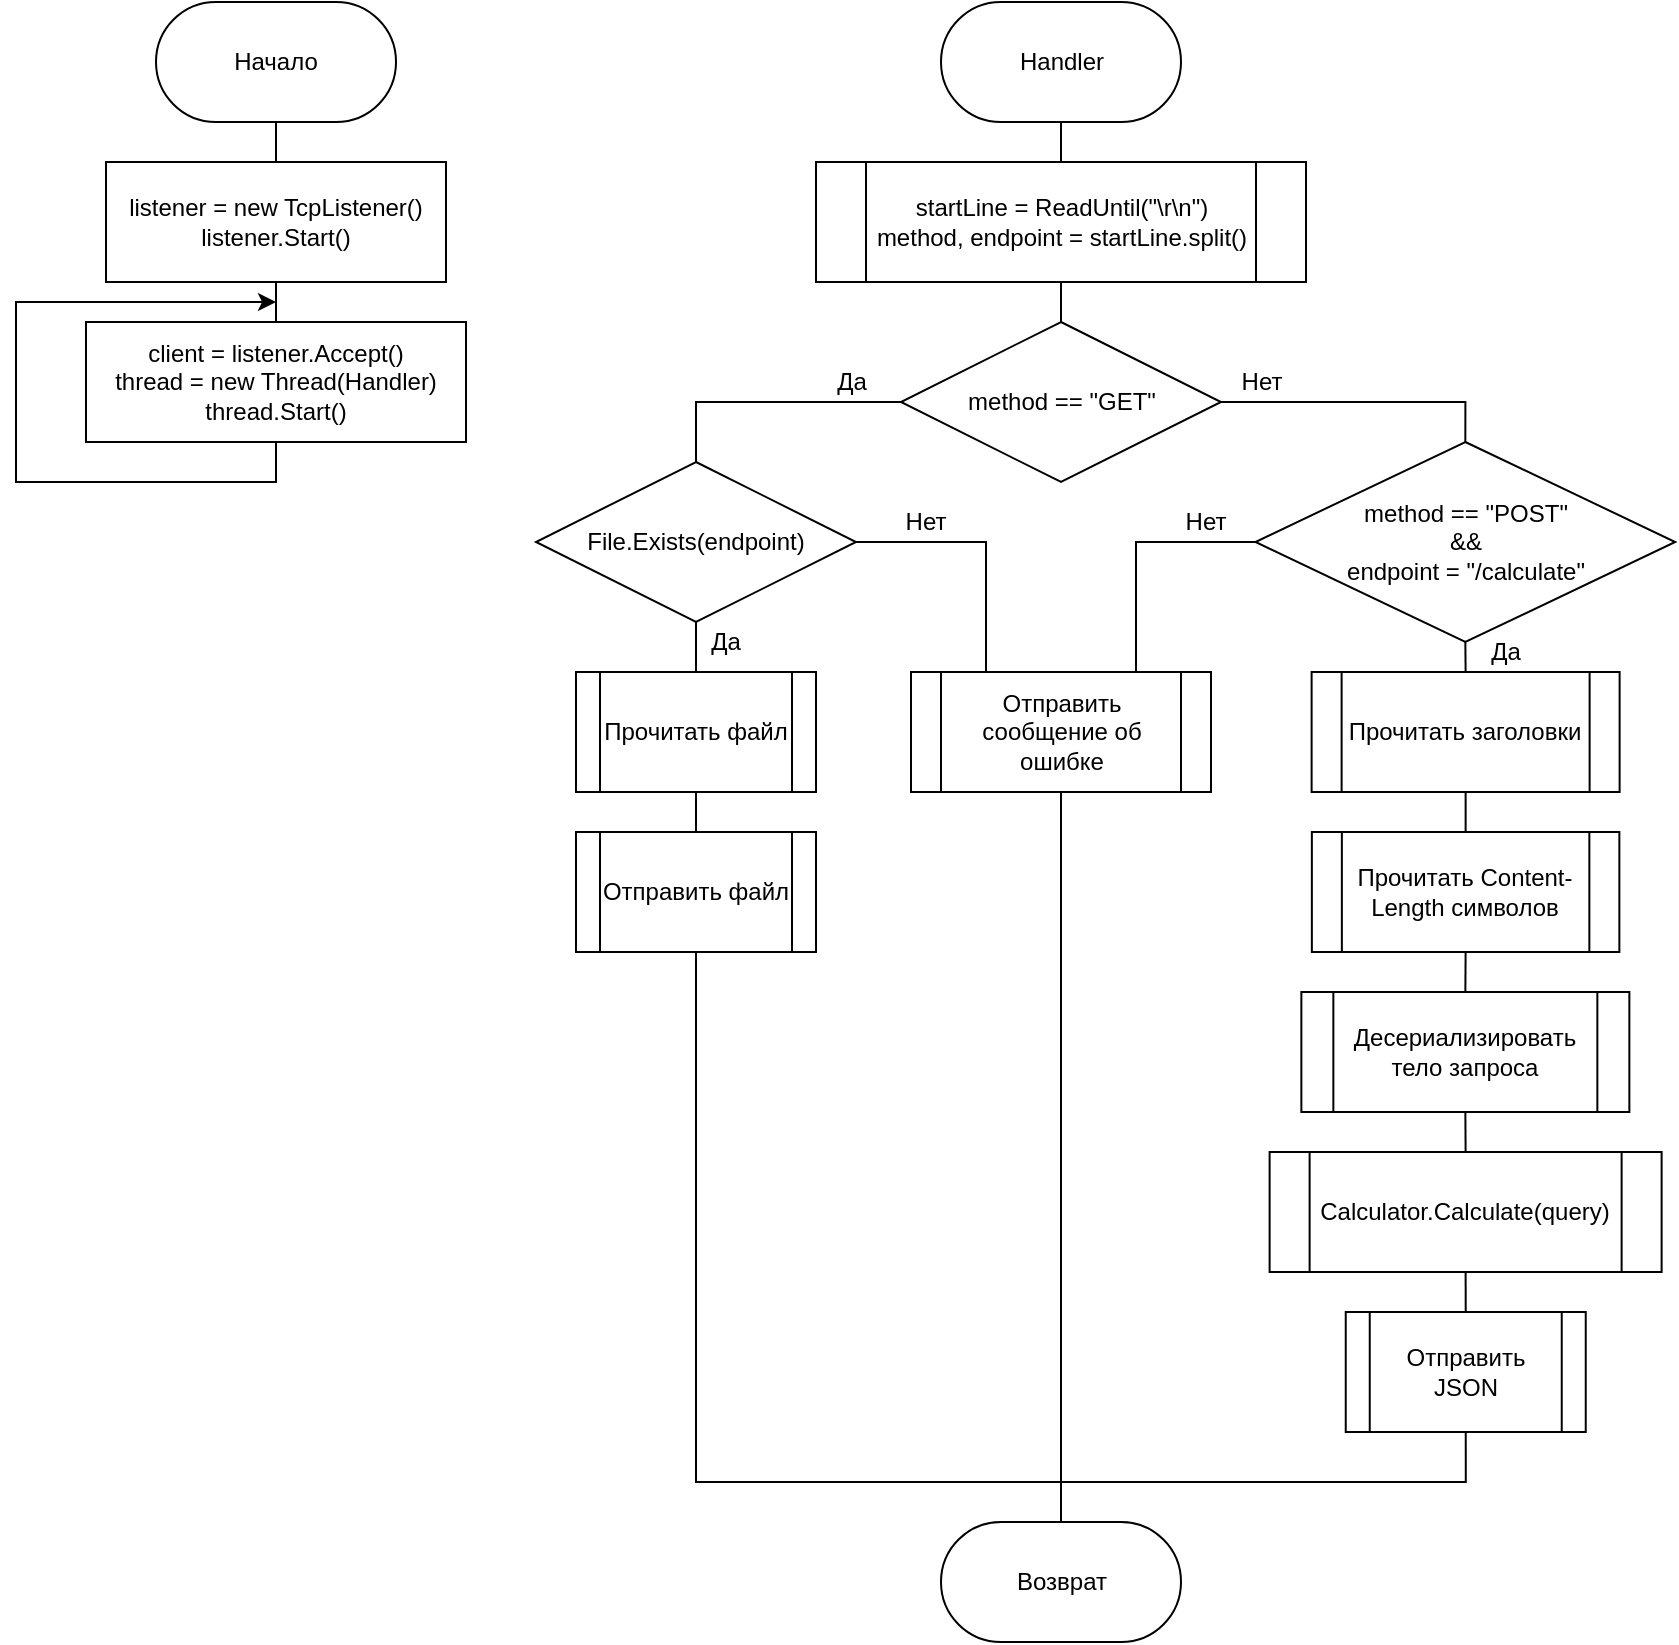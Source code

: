 <mxfile version="24.7.12">
  <diagram name="Страница — 1" id="eltNZ81lT7cubOJbhd-_">
    <mxGraphModel dx="1195" dy="759" grid="1" gridSize="10" guides="1" tooltips="1" connect="1" arrows="1" fold="1" page="1" pageScale="1" pageWidth="827" pageHeight="1169" math="0" shadow="0">
      <root>
        <mxCell id="0" />
        <mxCell id="1" parent="0" />
        <mxCell id="jzaUXK3X9w-rGLijG_p6-7" style="edgeStyle=orthogonalEdgeStyle;rounded=0;orthogonalLoop=1;jettySize=auto;html=1;exitX=0.5;exitY=1;exitDx=0;exitDy=0;entryX=0.5;entryY=0;entryDx=0;entryDy=0;endArrow=none;endFill=0;" edge="1" parent="1" source="jzaUXK3X9w-rGLijG_p6-1" target="jzaUXK3X9w-rGLijG_p6-2">
          <mxGeometry relative="1" as="geometry" />
        </mxCell>
        <mxCell id="jzaUXK3X9w-rGLijG_p6-1" value="Начало" style="rounded=1;whiteSpace=wrap;html=1;arcSize=50;" vertex="1" parent="1">
          <mxGeometry x="240" y="130" width="120" height="60" as="geometry" />
        </mxCell>
        <mxCell id="jzaUXK3X9w-rGLijG_p6-8" style="edgeStyle=orthogonalEdgeStyle;rounded=0;orthogonalLoop=1;jettySize=auto;html=1;exitX=0.5;exitY=1;exitDx=0;exitDy=0;entryX=0.5;entryY=0;entryDx=0;entryDy=0;endArrow=none;endFill=0;" edge="1" parent="1" source="jzaUXK3X9w-rGLijG_p6-2" target="jzaUXK3X9w-rGLijG_p6-3">
          <mxGeometry relative="1" as="geometry" />
        </mxCell>
        <mxCell id="jzaUXK3X9w-rGLijG_p6-2" value="listener = new TcpListener()&lt;div&gt;listener.Start()&lt;/div&gt;" style="rounded=0;whiteSpace=wrap;html=1;" vertex="1" parent="1">
          <mxGeometry x="215" y="210" width="170" height="60" as="geometry" />
        </mxCell>
        <mxCell id="jzaUXK3X9w-rGLijG_p6-9" style="edgeStyle=orthogonalEdgeStyle;rounded=0;orthogonalLoop=1;jettySize=auto;html=1;exitX=0.5;exitY=1;exitDx=0;exitDy=0;" edge="1" parent="1" source="jzaUXK3X9w-rGLijG_p6-3">
          <mxGeometry relative="1" as="geometry">
            <mxPoint x="300" y="280" as="targetPoint" />
            <Array as="points">
              <mxPoint x="300" y="370" />
              <mxPoint x="170" y="370" />
              <mxPoint x="170" y="280" />
            </Array>
          </mxGeometry>
        </mxCell>
        <mxCell id="jzaUXK3X9w-rGLijG_p6-3" value="client = listener.Accept()&lt;div&gt;thread = new Thread(Handler)&lt;br&gt;&lt;div&gt;thread.Start()&lt;br&gt;&lt;/div&gt;&lt;/div&gt;" style="rounded=0;whiteSpace=wrap;html=1;" vertex="1" parent="1">
          <mxGeometry x="205" y="290" width="190" height="60" as="geometry" />
        </mxCell>
        <mxCell id="jzaUXK3X9w-rGLijG_p6-25" style="edgeStyle=orthogonalEdgeStyle;rounded=0;orthogonalLoop=1;jettySize=auto;html=1;exitX=0.5;exitY=1;exitDx=0;exitDy=0;entryX=0.5;entryY=0;entryDx=0;entryDy=0;endArrow=none;endFill=0;" edge="1" parent="1" source="jzaUXK3X9w-rGLijG_p6-10" target="jzaUXK3X9w-rGLijG_p6-11">
          <mxGeometry relative="1" as="geometry" />
        </mxCell>
        <mxCell id="jzaUXK3X9w-rGLijG_p6-10" value="Handler" style="rounded=1;whiteSpace=wrap;html=1;arcSize=50;" vertex="1" parent="1">
          <mxGeometry x="632.5" y="130" width="120" height="60" as="geometry" />
        </mxCell>
        <mxCell id="jzaUXK3X9w-rGLijG_p6-26" style="edgeStyle=orthogonalEdgeStyle;rounded=0;orthogonalLoop=1;jettySize=auto;html=1;exitX=0.5;exitY=1;exitDx=0;exitDy=0;entryX=0.5;entryY=0;entryDx=0;entryDy=0;endArrow=none;endFill=0;" edge="1" parent="1" source="jzaUXK3X9w-rGLijG_p6-11" target="jzaUXK3X9w-rGLijG_p6-13">
          <mxGeometry relative="1" as="geometry" />
        </mxCell>
        <mxCell id="jzaUXK3X9w-rGLijG_p6-11" value="startLine = ReadUntil(&quot;\r\n&quot;)&lt;div&gt;method, endpoint = startLine.split()&lt;/div&gt;" style="shape=process;whiteSpace=wrap;html=1;backgroundOutline=1;" vertex="1" parent="1">
          <mxGeometry x="570" y="210" width="245" height="60" as="geometry" />
        </mxCell>
        <mxCell id="jzaUXK3X9w-rGLijG_p6-28" style="edgeStyle=orthogonalEdgeStyle;rounded=0;orthogonalLoop=1;jettySize=auto;html=1;exitX=0;exitY=0.5;exitDx=0;exitDy=0;entryX=0.5;entryY=0;entryDx=0;entryDy=0;endArrow=none;endFill=0;" edge="1" parent="1" source="jzaUXK3X9w-rGLijG_p6-13" target="jzaUXK3X9w-rGLijG_p6-17">
          <mxGeometry relative="1" as="geometry" />
        </mxCell>
        <mxCell id="jzaUXK3X9w-rGLijG_p6-41" style="edgeStyle=orthogonalEdgeStyle;rounded=0;orthogonalLoop=1;jettySize=auto;html=1;exitX=1;exitY=0.5;exitDx=0;exitDy=0;entryX=0.5;entryY=0;entryDx=0;entryDy=0;endArrow=none;endFill=0;" edge="1" parent="1" source="jzaUXK3X9w-rGLijG_p6-13" target="jzaUXK3X9w-rGLijG_p6-18">
          <mxGeometry relative="1" as="geometry" />
        </mxCell>
        <mxCell id="jzaUXK3X9w-rGLijG_p6-13" value="method == &quot;GET&quot;" style="rhombus;whiteSpace=wrap;html=1;" vertex="1" parent="1">
          <mxGeometry x="612.5" y="290" width="160" height="80" as="geometry" />
        </mxCell>
        <mxCell id="jzaUXK3X9w-rGLijG_p6-30" style="edgeStyle=orthogonalEdgeStyle;rounded=0;orthogonalLoop=1;jettySize=auto;html=1;exitX=0.5;exitY=1;exitDx=0;exitDy=0;entryX=0.5;entryY=0;entryDx=0;entryDy=0;endArrow=none;endFill=0;" edge="1" parent="1" source="jzaUXK3X9w-rGLijG_p6-14" target="jzaUXK3X9w-rGLijG_p6-15">
          <mxGeometry relative="1" as="geometry" />
        </mxCell>
        <mxCell id="jzaUXK3X9w-rGLijG_p6-14" value="Прочитать файл" style="shape=process;whiteSpace=wrap;html=1;backgroundOutline=1;" vertex="1" parent="1">
          <mxGeometry x="450" y="465" width="120" height="60" as="geometry" />
        </mxCell>
        <mxCell id="jzaUXK3X9w-rGLijG_p6-39" style="edgeStyle=orthogonalEdgeStyle;rounded=0;orthogonalLoop=1;jettySize=auto;html=1;exitX=0.5;exitY=1;exitDx=0;exitDy=0;entryX=0.5;entryY=0;entryDx=0;entryDy=0;endArrow=none;endFill=0;" edge="1" parent="1" source="jzaUXK3X9w-rGLijG_p6-15" target="jzaUXK3X9w-rGLijG_p6-24">
          <mxGeometry relative="1" as="geometry">
            <Array as="points">
              <mxPoint x="510" y="870" />
              <mxPoint x="693" y="870" />
            </Array>
          </mxGeometry>
        </mxCell>
        <mxCell id="jzaUXK3X9w-rGLijG_p6-15" value="Отправить файл" style="shape=process;whiteSpace=wrap;html=1;backgroundOutline=1;" vertex="1" parent="1">
          <mxGeometry x="450" y="545" width="120" height="60" as="geometry" />
        </mxCell>
        <mxCell id="jzaUXK3X9w-rGLijG_p6-29" style="edgeStyle=orthogonalEdgeStyle;rounded=0;orthogonalLoop=1;jettySize=auto;html=1;exitX=0.5;exitY=1;exitDx=0;exitDy=0;entryX=0.5;entryY=0;entryDx=0;entryDy=0;endArrow=none;endFill=0;" edge="1" parent="1" source="jzaUXK3X9w-rGLijG_p6-17" target="jzaUXK3X9w-rGLijG_p6-14">
          <mxGeometry relative="1" as="geometry" />
        </mxCell>
        <mxCell id="jzaUXK3X9w-rGLijG_p6-43" style="edgeStyle=orthogonalEdgeStyle;rounded=0;orthogonalLoop=1;jettySize=auto;html=1;exitX=1;exitY=0.5;exitDx=0;exitDy=0;entryX=0.25;entryY=0;entryDx=0;entryDy=0;endArrow=none;endFill=0;" edge="1" parent="1" source="jzaUXK3X9w-rGLijG_p6-17" target="jzaUXK3X9w-rGLijG_p6-40">
          <mxGeometry relative="1" as="geometry">
            <Array as="points">
              <mxPoint x="655" y="400" />
            </Array>
          </mxGeometry>
        </mxCell>
        <mxCell id="jzaUXK3X9w-rGLijG_p6-17" value="File.Exists(endpoint)" style="rhombus;whiteSpace=wrap;html=1;" vertex="1" parent="1">
          <mxGeometry x="430" y="360" width="160" height="80" as="geometry" />
        </mxCell>
        <mxCell id="jzaUXK3X9w-rGLijG_p6-33" style="edgeStyle=orthogonalEdgeStyle;rounded=0;orthogonalLoop=1;jettySize=auto;html=1;exitX=0.5;exitY=1;exitDx=0;exitDy=0;entryX=0.5;entryY=0;entryDx=0;entryDy=0;endArrow=none;endFill=0;" edge="1" parent="1" source="jzaUXK3X9w-rGLijG_p6-18" target="jzaUXK3X9w-rGLijG_p6-19">
          <mxGeometry relative="1" as="geometry" />
        </mxCell>
        <mxCell id="jzaUXK3X9w-rGLijG_p6-45" style="edgeStyle=orthogonalEdgeStyle;rounded=0;orthogonalLoop=1;jettySize=auto;html=1;exitX=0;exitY=0.5;exitDx=0;exitDy=0;entryX=0.75;entryY=0;entryDx=0;entryDy=0;endArrow=none;endFill=0;" edge="1" parent="1" source="jzaUXK3X9w-rGLijG_p6-18" target="jzaUXK3X9w-rGLijG_p6-40">
          <mxGeometry relative="1" as="geometry">
            <Array as="points">
              <mxPoint x="730" y="400" />
            </Array>
          </mxGeometry>
        </mxCell>
        <mxCell id="jzaUXK3X9w-rGLijG_p6-18" value="method == &quot;POST&quot;&lt;div&gt;&amp;amp;&amp;amp;&lt;/div&gt;&lt;div&gt;endpoint = &quot;/calculate&quot;&lt;/div&gt;" style="rhombus;whiteSpace=wrap;html=1;" vertex="1" parent="1">
          <mxGeometry x="789.74" y="350" width="209.87" height="100" as="geometry" />
        </mxCell>
        <mxCell id="jzaUXK3X9w-rGLijG_p6-32" style="edgeStyle=orthogonalEdgeStyle;rounded=0;orthogonalLoop=1;jettySize=auto;html=1;exitX=0.5;exitY=1;exitDx=0;exitDy=0;entryX=0.5;entryY=0;entryDx=0;entryDy=0;endArrow=none;endFill=0;" edge="1" parent="1" source="jzaUXK3X9w-rGLijG_p6-19" target="jzaUXK3X9w-rGLijG_p6-20">
          <mxGeometry relative="1" as="geometry" />
        </mxCell>
        <mxCell id="jzaUXK3X9w-rGLijG_p6-19" value="Прочитать заголовки" style="shape=process;whiteSpace=wrap;html=1;backgroundOutline=1;" vertex="1" parent="1">
          <mxGeometry x="817.81" y="465" width="154" height="60" as="geometry" />
        </mxCell>
        <mxCell id="jzaUXK3X9w-rGLijG_p6-34" style="edgeStyle=orthogonalEdgeStyle;rounded=0;orthogonalLoop=1;jettySize=auto;html=1;exitX=0.5;exitY=1;exitDx=0;exitDy=0;entryX=0.5;entryY=0;entryDx=0;entryDy=0;endArrow=none;endFill=0;" edge="1" parent="1" source="jzaUXK3X9w-rGLijG_p6-20" target="jzaUXK3X9w-rGLijG_p6-21">
          <mxGeometry relative="1" as="geometry" />
        </mxCell>
        <mxCell id="jzaUXK3X9w-rGLijG_p6-20" value="Прочитать Content-Length символов" style="shape=process;whiteSpace=wrap;html=1;backgroundOutline=1;" vertex="1" parent="1">
          <mxGeometry x="817.93" y="545" width="153.75" height="60" as="geometry" />
        </mxCell>
        <mxCell id="jzaUXK3X9w-rGLijG_p6-35" style="edgeStyle=orthogonalEdgeStyle;rounded=0;orthogonalLoop=1;jettySize=auto;html=1;exitX=0.5;exitY=1;exitDx=0;exitDy=0;entryX=0.5;entryY=0;entryDx=0;entryDy=0;endArrow=none;endFill=0;" edge="1" parent="1" source="jzaUXK3X9w-rGLijG_p6-21" target="jzaUXK3X9w-rGLijG_p6-22">
          <mxGeometry relative="1" as="geometry" />
        </mxCell>
        <mxCell id="jzaUXK3X9w-rGLijG_p6-21" value="Десериализировать тело запроса" style="shape=process;whiteSpace=wrap;html=1;backgroundOutline=1;" vertex="1" parent="1">
          <mxGeometry x="812.68" y="625" width="164" height="60" as="geometry" />
        </mxCell>
        <mxCell id="jzaUXK3X9w-rGLijG_p6-37" style="edgeStyle=orthogonalEdgeStyle;rounded=0;orthogonalLoop=1;jettySize=auto;html=1;exitX=0.5;exitY=1;exitDx=0;exitDy=0;entryX=0.5;entryY=0;entryDx=0;entryDy=0;endArrow=none;endFill=0;" edge="1" parent="1" source="jzaUXK3X9w-rGLijG_p6-22" target="jzaUXK3X9w-rGLijG_p6-36">
          <mxGeometry relative="1" as="geometry" />
        </mxCell>
        <mxCell id="jzaUXK3X9w-rGLijG_p6-22" value="Calculator.Calculate(query)" style="shape=process;whiteSpace=wrap;html=1;backgroundOutline=1;" vertex="1" parent="1">
          <mxGeometry x="796.81" y="705" width="196" height="60" as="geometry" />
        </mxCell>
        <mxCell id="jzaUXK3X9w-rGLijG_p6-24" value="Возврат" style="rounded=1;whiteSpace=wrap;html=1;arcSize=50;" vertex="1" parent="1">
          <mxGeometry x="632.5" y="890" width="120" height="60" as="geometry" />
        </mxCell>
        <mxCell id="jzaUXK3X9w-rGLijG_p6-38" style="edgeStyle=orthogonalEdgeStyle;rounded=0;orthogonalLoop=1;jettySize=auto;html=1;exitX=0.5;exitY=1;exitDx=0;exitDy=0;entryX=0.5;entryY=0;entryDx=0;entryDy=0;endArrow=none;endFill=0;" edge="1" parent="1" source="jzaUXK3X9w-rGLijG_p6-36" target="jzaUXK3X9w-rGLijG_p6-24">
          <mxGeometry relative="1" as="geometry">
            <Array as="points">
              <mxPoint x="895" y="870" />
              <mxPoint x="693" y="870" />
            </Array>
          </mxGeometry>
        </mxCell>
        <mxCell id="jzaUXK3X9w-rGLijG_p6-36" value="Отправить JSON" style="shape=process;whiteSpace=wrap;html=1;backgroundOutline=1;" vertex="1" parent="1">
          <mxGeometry x="834.87" y="785" width="120" height="60" as="geometry" />
        </mxCell>
        <mxCell id="jzaUXK3X9w-rGLijG_p6-46" style="edgeStyle=orthogonalEdgeStyle;rounded=0;orthogonalLoop=1;jettySize=auto;html=1;exitX=0.5;exitY=1;exitDx=0;exitDy=0;entryX=0.5;entryY=0;entryDx=0;entryDy=0;endArrow=none;endFill=0;" edge="1" parent="1" source="jzaUXK3X9w-rGLijG_p6-40" target="jzaUXK3X9w-rGLijG_p6-24">
          <mxGeometry relative="1" as="geometry" />
        </mxCell>
        <mxCell id="jzaUXK3X9w-rGLijG_p6-40" value="Отправить сообщение об ошибке" style="shape=process;whiteSpace=wrap;html=1;backgroundOutline=1;" vertex="1" parent="1">
          <mxGeometry x="617.5" y="465" width="150" height="60" as="geometry" />
        </mxCell>
        <mxCell id="jzaUXK3X9w-rGLijG_p6-47" value="Нет" style="text;html=1;align=center;verticalAlign=middle;whiteSpace=wrap;rounded=0;" vertex="1" parent="1">
          <mxGeometry x="600" y="380" width="50" height="20" as="geometry" />
        </mxCell>
        <mxCell id="jzaUXK3X9w-rGLijG_p6-48" value="Нет" style="text;html=1;align=center;verticalAlign=middle;whiteSpace=wrap;rounded=0;" vertex="1" parent="1">
          <mxGeometry x="739.74" y="380" width="50" height="20" as="geometry" />
        </mxCell>
        <mxCell id="jzaUXK3X9w-rGLijG_p6-49" value="Да" style="text;html=1;align=center;verticalAlign=middle;whiteSpace=wrap;rounded=0;" vertex="1" parent="1">
          <mxGeometry x="890" y="445" width="50" height="20" as="geometry" />
        </mxCell>
        <mxCell id="jzaUXK3X9w-rGLijG_p6-50" value="Да" style="text;html=1;align=center;verticalAlign=middle;whiteSpace=wrap;rounded=0;" vertex="1" parent="1">
          <mxGeometry x="500" y="440" width="50" height="20" as="geometry" />
        </mxCell>
        <mxCell id="jzaUXK3X9w-rGLijG_p6-51" value="Да" style="text;html=1;align=center;verticalAlign=middle;whiteSpace=wrap;rounded=0;" vertex="1" parent="1">
          <mxGeometry x="562.5" y="310" width="50" height="20" as="geometry" />
        </mxCell>
        <mxCell id="jzaUXK3X9w-rGLijG_p6-53" value="Нет" style="text;html=1;align=center;verticalAlign=middle;whiteSpace=wrap;rounded=0;" vertex="1" parent="1">
          <mxGeometry x="767.5" y="310" width="50" height="20" as="geometry" />
        </mxCell>
      </root>
    </mxGraphModel>
  </diagram>
</mxfile>
